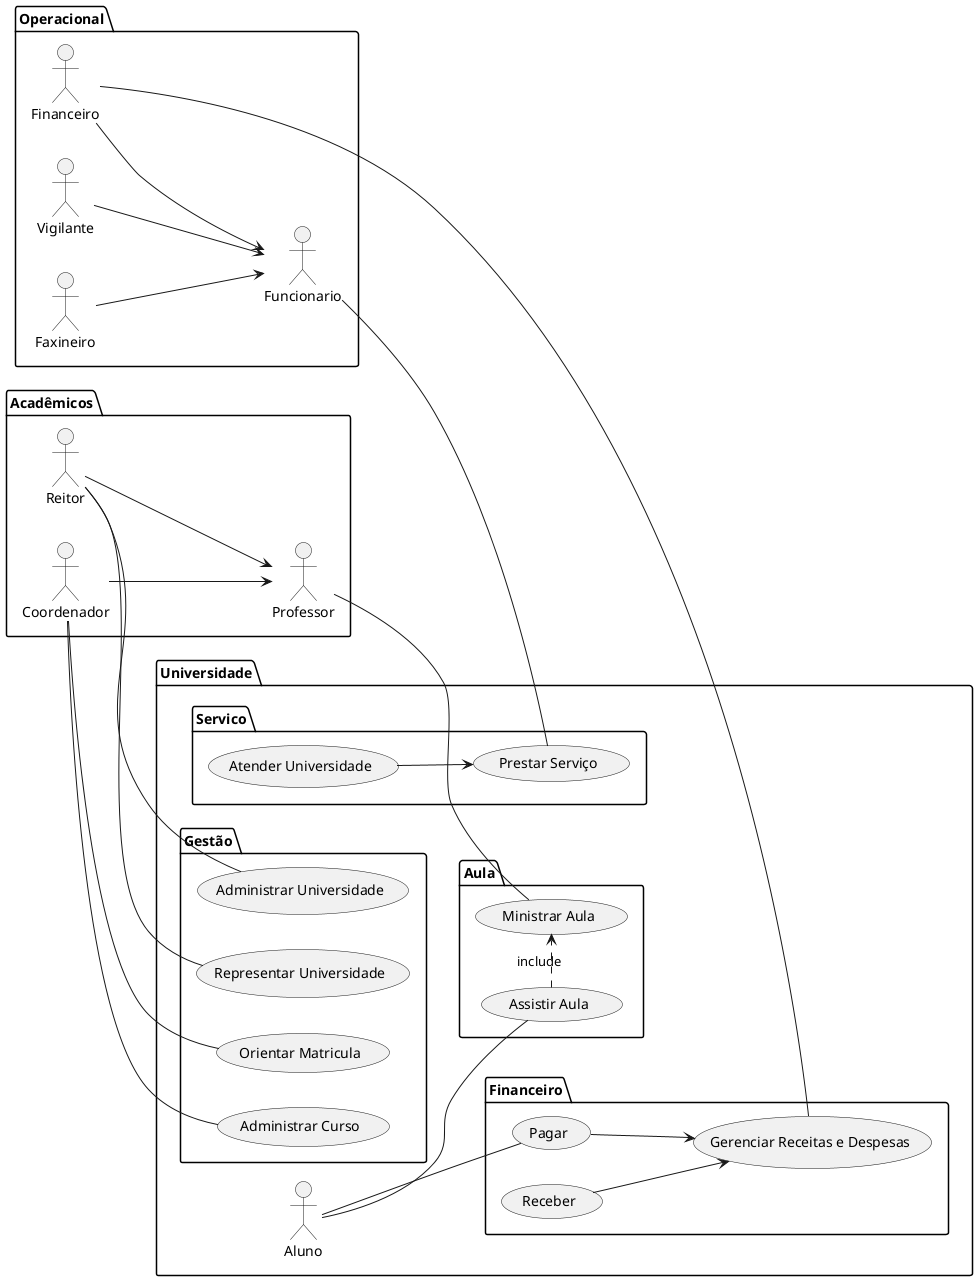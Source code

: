 @startuml Universidade
left to right direction

package Operacional {
    actor Vigilante as v
    actor Funcionario as fi
    actor Financeiro as fr
    actor Faxineiro as f

    v --> fi
    f --> fi
    fr --> fi
}

package Acadêmicos {
    actor Professor as p
    actor Coordenador as c
    actor Reitor as r

    c --> p
    r --> p
}

package Universidade {
    actor Aluno as al

    package Servico {
        usecase "Prestar Serviço" as UC6
        usecase "Atender Universidade" as UC7
    }

    package Aula {
        usecase "Ministrar Aula" as UC1
        usecase "Assistir Aula" as UC11

        UC11 .> UC1 : include
    }

    package Financeiro {
        usecase "Gerenciar Receitas e Despesas" as UC8
        usecase "Pagar" as UC9
        usecase "Receber" as UC10

        UC9 --> UC8
        UC10 --> UC8
        UC7 --> UC6
    }  

    package Gestão {
        usecase "Orientar Matricula" as UC2
        usecase "Administrar Curso" as UC3
        usecase "Administrar Universidade" as UC4
        usecase "Representar Universidade" as UC5
    }

    al -- UC11
    al -- UC9
}

p -- UC1
c -- UC2
c -- UC3
r -- UC4
r -- UC5
fi -- UC6
fr -- UC8

@enduml